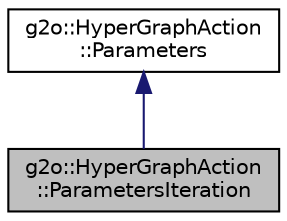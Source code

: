 digraph "g2o::HyperGraphAction::ParametersIteration"
{
  edge [fontname="Helvetica",fontsize="10",labelfontname="Helvetica",labelfontsize="10"];
  node [fontname="Helvetica",fontsize="10",shape=record];
  Node0 [label="g2o::HyperGraphAction\l::ParametersIteration",height=0.2,width=0.4,color="black", fillcolor="grey75", style="filled", fontcolor="black"];
  Node1 -> Node0 [dir="back",color="midnightblue",fontsize="10",style="solid",fontname="Helvetica"];
  Node1 [label="g2o::HyperGraphAction\l::Parameters",height=0.2,width=0.4,color="black", fillcolor="white", style="filled",URL="$classg2o_1_1_hyper_graph_action_1_1_parameters.html"];
}
